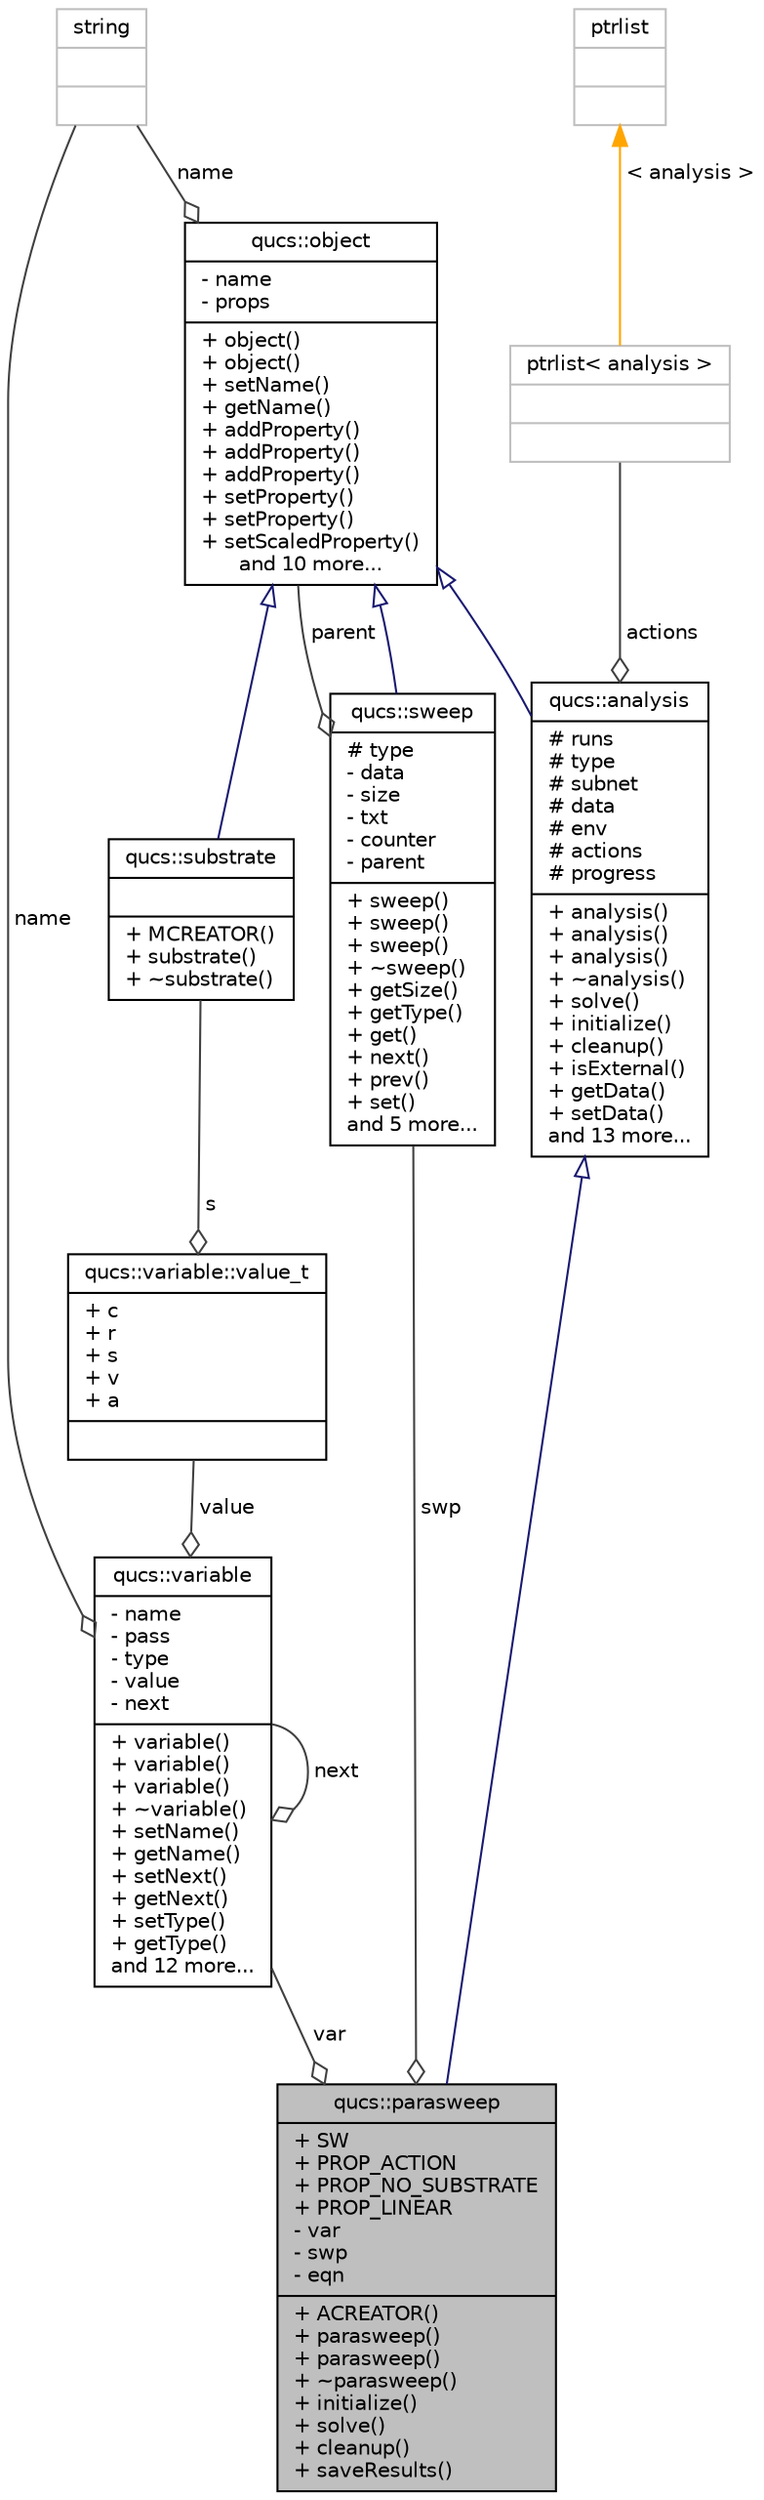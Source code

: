 digraph G
{
  edge [fontname="Helvetica",fontsize="10",labelfontname="Helvetica",labelfontsize="10"];
  node [fontname="Helvetica",fontsize="10",shape=record];
  Node1 [label="{qucs::parasweep\n|+ SW\l+ PROP_ACTION\l+ PROP_NO_SUBSTRATE\l+ PROP_LINEAR\l- var\l- swp\l- eqn\l|+ ACREATOR()\l+ parasweep()\l+ parasweep()\l+ ~parasweep()\l+ initialize()\l+ solve()\l+ cleanup()\l+ saveResults()\l}",height=0.2,width=0.4,color="black", fillcolor="grey75", style="filled" fontcolor="black"];
  Node2 -> Node1 [dir="back",color="midnightblue",fontsize="10",style="solid",arrowtail="onormal",fontname="Helvetica"];
  Node2 [label="{qucs::analysis\n|# runs\l# type\l# subnet\l# data\l# env\l# actions\l# progress\l|+ analysis()\l+ analysis()\l+ analysis()\l+ ~analysis()\l+ solve()\l+ initialize()\l+ cleanup()\l+ isExternal()\l+ getData()\l+ setData()\land 13 more...}",height=0.2,width=0.4,color="black", fillcolor="white", style="filled",URL="$classqucs_1_1analysis.html",tooltip="class for performing circuit analyses."];
  Node3 -> Node2 [dir="back",color="midnightblue",fontsize="10",style="solid",arrowtail="onormal",fontname="Helvetica"];
  Node3 [label="{qucs::object\n|- name\l- props\l|+ object()\l+ object()\l+ setName()\l+ getName()\l+ addProperty()\l+ addProperty()\l+ addProperty()\l+ setProperty()\l+ setProperty()\l+ setScaledProperty()\land 10 more...}",height=0.2,width=0.4,color="black", fillcolor="white", style="filled",URL="$classqucs_1_1object.html",tooltip="generic object class."];
  Node4 -> Node3 [color="grey25",fontsize="10",style="solid",label=" name" ,arrowhead="odiamond",fontname="Helvetica"];
  Node4 [label="{string\n||}",height=0.2,width=0.4,color="grey75", fillcolor="white", style="filled"];
  Node5 -> Node2 [color="grey25",fontsize="10",style="solid",label=" actions" ,arrowhead="odiamond",fontname="Helvetica"];
  Node5 [label="{ptrlist\< analysis \>\n||}",height=0.2,width=0.4,color="grey75", fillcolor="white", style="filled"];
  Node6 -> Node5 [dir="back",color="orange",fontsize="10",style="solid",label=" \< analysis \>" ,fontname="Helvetica"];
  Node6 [label="{ptrlist\n||}",height=0.2,width=0.4,color="grey75", fillcolor="white", style="filled"];
  Node7 -> Node1 [color="grey25",fontsize="10",style="solid",label=" swp" ,arrowhead="odiamond",fontname="Helvetica"];
  Node7 [label="{qucs::sweep\n|# type\l- data\l- size\l- txt\l- counter\l- parent\l|+ sweep()\l+ sweep()\l+ sweep()\l+ ~sweep()\l+ getSize()\l+ getType()\l+ get()\l+ next()\l+ prev()\l+ set()\land 5 more...}",height=0.2,width=0.4,color="black", fillcolor="white", style="filled",URL="$classqucs_1_1sweep.html"];
  Node3 -> Node7 [dir="back",color="midnightblue",fontsize="10",style="solid",arrowtail="onormal",fontname="Helvetica"];
  Node3 -> Node7 [color="grey25",fontsize="10",style="solid",label=" parent" ,arrowhead="odiamond",fontname="Helvetica"];
  Node8 -> Node1 [color="grey25",fontsize="10",style="solid",label=" var" ,arrowhead="odiamond",fontname="Helvetica"];
  Node8 [label="{qucs::variable\n|- name\l- pass\l- type\l- value\l- next\l|+ variable()\l+ variable()\l+ variable()\l+ ~variable()\l+ setName()\l+ getName()\l+ setNext()\l+ getNext()\l+ setType()\l+ getType()\land 12 more...}",height=0.2,width=0.4,color="black", fillcolor="white", style="filled",URL="$classqucs_1_1variable.html"];
  Node4 -> Node8 [color="grey25",fontsize="10",style="solid",label=" name" ,arrowhead="odiamond",fontname="Helvetica"];
  Node9 -> Node8 [color="grey25",fontsize="10",style="solid",label=" value" ,arrowhead="odiamond",fontname="Helvetica"];
  Node9 [label="{qucs::variable::value_t\n|+ c\l+ r\l+ s\l+ v\l+ a\l|}",height=0.2,width=0.4,color="black", fillcolor="white", style="filled",URL="$unionqucs_1_1variable_1_1value__t.html"];
  Node10 -> Node9 [color="grey25",fontsize="10",style="solid",label=" s" ,arrowhead="odiamond",fontname="Helvetica"];
  Node10 [label="{qucs::substrate\n||+ MCREATOR()\l+ substrate()\l+ ~substrate()\l}",height=0.2,width=0.4,color="black", fillcolor="white", style="filled",URL="$classqucs_1_1substrate.html"];
  Node3 -> Node10 [dir="back",color="midnightblue",fontsize="10",style="solid",arrowtail="onormal",fontname="Helvetica"];
  Node8 -> Node8 [color="grey25",fontsize="10",style="solid",label=" next" ,arrowhead="odiamond",fontname="Helvetica"];
}
